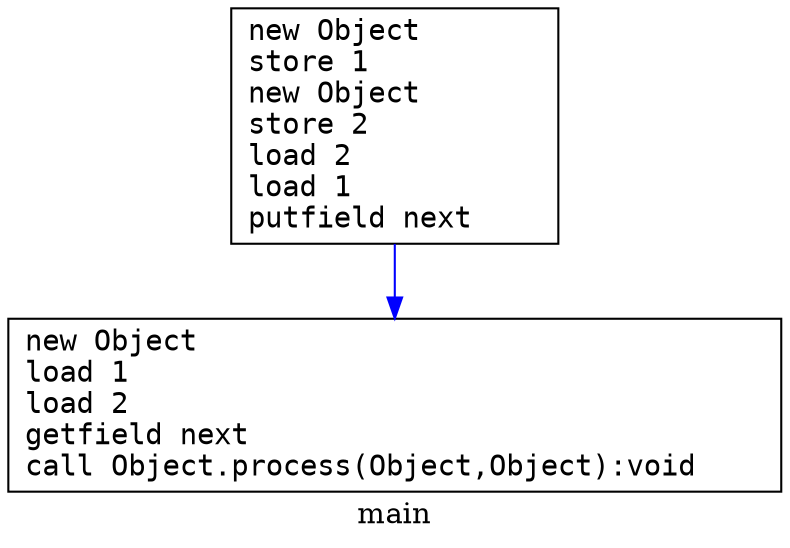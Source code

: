 digraph main {
  label="main";
  node [shape=box];
  node [shape=box fontname="monospace"];
  edge [color=blue];
  main_block1 [label="new Object       \lstore 1          \lnew Object       \lstore 2          \lload 2           \lload 1           \lputfield next    \l"];
  main_block2 [label="new Object                                 \lload 1                                     \lload 2                                     \lgetfield next                              \lcall Object.process(Object,Object):void    \l"];
  main_block1 -> main_block2;
}
